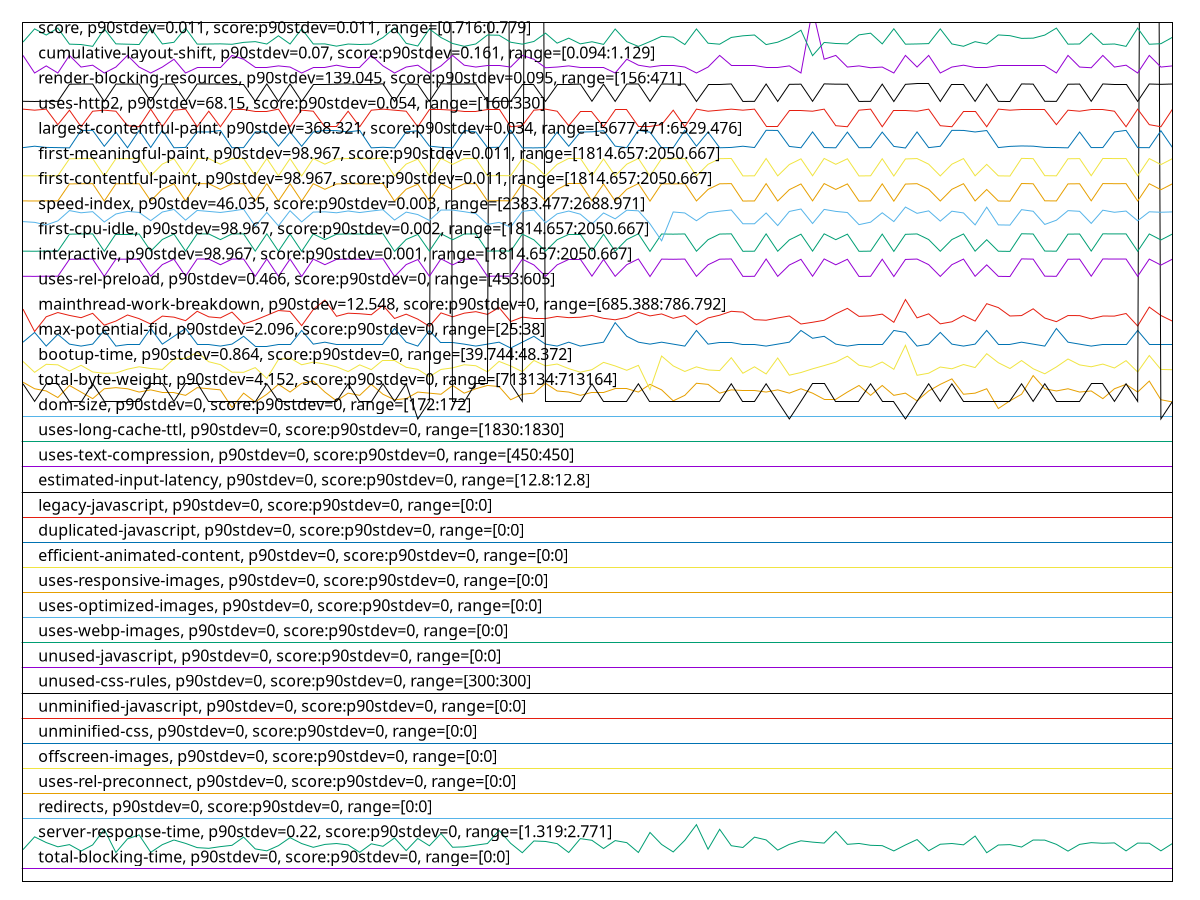 reset

$totalBlockingTimeP90Stdev0ScoreP90Stdev0Range00 <<EOF
0 0.5
1 0.5
2 0.5
3 0.5
4 0.5
5 0.5
6 0.5
7 0.5
8 0.5
9 0.5
10 0.5
11 0.5
12 0.5
13 0.5
14 0.5
15 0.5
16 0.5
17 0.5
18 0.5
19 0.5
20 0.5
21 0.5
22 0.5
23 0.5
24 0.5
25 0.5
26 0.5
27 0.5
28 0.5
29 0.5
30 0.5
31 0.5
32 0.5
33 0.5
34 0.5
35 0.5
36 0.5
37 0.5
38 0.5
39 0.5
40 0.5
41 0.5
42 0.5
43 0.5
44 0.5
45 0.5
46 0.5
47 0.5
48 0.5
49 0.5
50 0.5
51 0.5
52 0.5
53 0.5
54 0.5
55 0.5
56 0.5
57 0.5
58 0.5
59 0.5
60 0.5
61 0.5
62 0.5
63 0.5
64 0.5
65 0.5
66 0.5
67 0.5
68 0.5
69 0.5
70 0.5
71 0.5
72 0.5
73 0.5
74 0.5
75 0.5
76 0.5
77 0.5
78 0.5
79 0.5
80 0.5
81 0.5
82 0.5
83 0.5
84 0.5
85 0.5
86 0.5
87 0.5
88 0.5
89 0.5
90 0.5
91 0.5
92 0.5
93 0.5
94 0.5
95 0.5
96 0.5
97 0.5
98 0.5
99 0.5
EOF

$serverResponseTimeP90Stdev022ScoreP90Stdev0Range13192771 <<EOF
0 1.2686692307692309
1 1.7779000000000003
2 1.5502076923076926
3 1.3809769230769233
4 1.468669230769231
5 1.212515384615385
6 1.456361538461539
7 2.072515384615385
8 1.155592307692308
9 1.6971307692307696
10 1.8540538461538463
11 1.161746153846154
12 1.4671307692307693
13 1.6525153846153848
14 1.5171307692307694
15 1.348669230769231
16 1.3202076923076924
17 1.3879000000000004
18 1.4402076923076927
19 1.7679
20 1.2971307692307696
21 1.2209769230769234
22 1.4271307692307693
23 1.7448230769230775
24 1.5102076923076926
25 1.3609769230769235
26 1.476361538461539
27 1.511746153846154
28 1.456361538461539
29 1.1609769230769234
30 1.5002076923076926
31 1.4009769230769233
32 1.7332846153846158
33 1.2294384615384617
34 1.7140538461538464
35 1.4225153846153848
36 1.909438461538462
37 1.362515384615385
38 1.3794384615384618
39 1.4463615384615387
40 1.5109769230769232
41 2.034053846153846
42 1.518669230769231
43 1.145592307692308
44 1.6132846153846157
45 1.5940538461538465
46 1.5071307692307694
47 1.1540538461538463
48 1.706361538461539
49 1.6394384615384618
50 1.3140538461538462
51 1.6279000000000003
52 1.5463615384615388
53 1.1548230769230772
54 1.9525153846153853
55 1.4748230769230772
56 1.1763615384615387
57 1.6394384615384618
58 2.2625153846153854
59 1.2863615384615388
60 2.0779000000000005
61 1.4248230769230774
62 1.3540538461538465
63 1.7655923076923081
64 1.6555923076923078
65 1.2486692307692309
66 1.478669230769231
67 1.6202076923076927
68 1.5671307692307697
69 1.5294384615384617
70 1.9932846153846155
71 1.4794384615384617
72 1.5140538461538464
73 1.4409769230769234
74 1.4271307692307693
75 1.2171307692307696
76 1.4548230769230772
77 1.670207692307693
78 1.2232846153846157
79 1.4832846153846158
80 1.5125153846153847
81 1.459438461538462
82 1.8094384615384618
83 1.145592307692308
84 1.4525153846153849
85 1.4679000000000002
86 1.3717461538461542
87 1.6517461538461544
88 1.6471307692307695
89 1.478669230769231
90 1.209438461538462
91 1.4779000000000004
92 1.5463615384615388
93 1.5217461538461543
94 1.5363615384615388
95 1.218669230769231
96 1.5294384615384617
97 1.521746153846154
98 1.2202076923076925
99 1.5140538461538464
EOF

$redirectsP90Stdev0ScoreP90Stdev0Range00 <<EOF
0 2.5
1 2.5
2 2.5
3 2.5
4 2.5
5 2.5
6 2.5
7 2.5
8 2.5
9 2.5
10 2.5
11 2.5
12 2.5
13 2.5
14 2.5
15 2.5
16 2.5
17 2.5
18 2.5
19 2.5
20 2.5
21 2.5
22 2.5
23 2.5
24 2.5
25 2.5
26 2.5
27 2.5
28 2.5
29 2.5
30 2.5
31 2.5
32 2.5
33 2.5
34 2.5
35 2.5
36 2.5
37 2.5
38 2.5
39 2.5
40 2.5
41 2.5
42 2.5
43 2.5
44 2.5
45 2.5
46 2.5
47 2.5
48 2.5
49 2.5
50 2.5
51 2.5
52 2.5
53 2.5
54 2.5
55 2.5
56 2.5
57 2.5
58 2.5
59 2.5
60 2.5
61 2.5
62 2.5
63 2.5
64 2.5
65 2.5
66 2.5
67 2.5
68 2.5
69 2.5
70 2.5
71 2.5
72 2.5
73 2.5
74 2.5
75 2.5
76 2.5
77 2.5
78 2.5
79 2.5
80 2.5
81 2.5
82 2.5
83 2.5
84 2.5
85 2.5
86 2.5
87 2.5
88 2.5
89 2.5
90 2.5
91 2.5
92 2.5
93 2.5
94 2.5
95 2.5
96 2.5
97 2.5
98 2.5
99 2.5
EOF

$usesRelPreconnectP90Stdev0ScoreP90Stdev0Range00 <<EOF
0 3.5
1 3.5
2 3.5
3 3.5
4 3.5
5 3.5
6 3.5
7 3.5
8 3.5
9 3.5
10 3.5
11 3.5
12 3.5
13 3.5
14 3.5
15 3.5
16 3.5
17 3.5
18 3.5
19 3.5
20 3.5
21 3.5
22 3.5
23 3.5
24 3.5
25 3.5
26 3.5
27 3.5
28 3.5
29 3.5
30 3.5
31 3.5
32 3.5
33 3.5
34 3.5
35 3.5
36 3.5
37 3.5
38 3.5
39 3.5
40 3.5
41 3.5
42 3.5
43 3.5
44 3.5
45 3.5
46 3.5
47 3.5
48 3.5
49 3.5
50 3.5
51 3.5
52 3.5
53 3.5
54 3.5
55 3.5
56 3.5
57 3.5
58 3.5
59 3.5
60 3.5
61 3.5
62 3.5
63 3.5
64 3.5
65 3.5
66 3.5
67 3.5
68 3.5
69 3.5
70 3.5
71 3.5
72 3.5
73 3.5
74 3.5
75 3.5
76 3.5
77 3.5
78 3.5
79 3.5
80 3.5
81 3.5
82 3.5
83 3.5
84 3.5
85 3.5
86 3.5
87 3.5
88 3.5
89 3.5
90 3.5
91 3.5
92 3.5
93 3.5
94 3.5
95 3.5
96 3.5
97 3.5
98 3.5
99 3.5
EOF

$offscreenImagesP90Stdev0ScoreP90Stdev0Range00 <<EOF
0 4.5
1 4.5
2 4.5
3 4.5
4 4.5
5 4.5
6 4.5
7 4.5
8 4.5
9 4.5
10 4.5
11 4.5
12 4.5
13 4.5
14 4.5
15 4.5
16 4.5
17 4.5
18 4.5
19 4.5
20 4.5
21 4.5
22 4.5
23 4.5
24 4.5
25 4.5
26 4.5
27 4.5
28 4.5
29 4.5
30 4.5
31 4.5
32 4.5
33 4.5
34 4.5
35 4.5
36 4.5
37 4.5
38 4.5
39 4.5
40 4.5
41 4.5
42 4.5
43 4.5
44 4.5
45 4.5
46 4.5
47 4.5
48 4.5
49 4.5
50 4.5
51 4.5
52 4.5
53 4.5
54 4.5
55 4.5
56 4.5
57 4.5
58 4.5
59 4.5
60 4.5
61 4.5
62 4.5
63 4.5
64 4.5
65 4.5
66 4.5
67 4.5
68 4.5
69 4.5
70 4.5
71 4.5
72 4.5
73 4.5
74 4.5
75 4.5
76 4.5
77 4.5
78 4.5
79 4.5
80 4.5
81 4.5
82 4.5
83 4.5
84 4.5
85 4.5
86 4.5
87 4.5
88 4.5
89 4.5
90 4.5
91 4.5
92 4.5
93 4.5
94 4.5
95 4.5
96 4.5
97 4.5
98 4.5
99 4.5
EOF

$unminifiedCssP90Stdev0ScoreP90Stdev0Range00 <<EOF
0 5.5
1 5.5
2 5.5
3 5.5
4 5.5
5 5.5
6 5.5
7 5.5
8 5.5
9 5.5
10 5.5
11 5.5
12 5.5
13 5.5
14 5.5
15 5.5
16 5.5
17 5.5
18 5.5
19 5.5
20 5.5
21 5.5
22 5.5
23 5.5
24 5.5
25 5.5
26 5.5
27 5.5
28 5.5
29 5.5
30 5.5
31 5.5
32 5.5
33 5.5
34 5.5
35 5.5
36 5.5
37 5.5
38 5.5
39 5.5
40 5.5
41 5.5
42 5.5
43 5.5
44 5.5
45 5.5
46 5.5
47 5.5
48 5.5
49 5.5
50 5.5
51 5.5
52 5.5
53 5.5
54 5.5
55 5.5
56 5.5
57 5.5
58 5.5
59 5.5
60 5.5
61 5.5
62 5.5
63 5.5
64 5.5
65 5.5
66 5.5
67 5.5
68 5.5
69 5.5
70 5.5
71 5.5
72 5.5
73 5.5
74 5.5
75 5.5
76 5.5
77 5.5
78 5.5
79 5.5
80 5.5
81 5.5
82 5.5
83 5.5
84 5.5
85 5.5
86 5.5
87 5.5
88 5.5
89 5.5
90 5.5
91 5.5
92 5.5
93 5.5
94 5.5
95 5.5
96 5.5
97 5.5
98 5.5
99 5.5
EOF

$unminifiedJavascriptP90Stdev0ScoreP90Stdev0Range00 <<EOF
0 6.5
1 6.5
2 6.5
3 6.5
4 6.5
5 6.5
6 6.5
7 6.5
8 6.5
9 6.5
10 6.5
11 6.5
12 6.5
13 6.5
14 6.5
15 6.5
16 6.5
17 6.5
18 6.5
19 6.5
20 6.5
21 6.5
22 6.5
23 6.5
24 6.5
25 6.5
26 6.5
27 6.5
28 6.5
29 6.5
30 6.5
31 6.5
32 6.5
33 6.5
34 6.5
35 6.5
36 6.5
37 6.5
38 6.5
39 6.5
40 6.5
41 6.5
42 6.5
43 6.5
44 6.5
45 6.5
46 6.5
47 6.5
48 6.5
49 6.5
50 6.5
51 6.5
52 6.5
53 6.5
54 6.5
55 6.5
56 6.5
57 6.5
58 6.5
59 6.5
60 6.5
61 6.5
62 6.5
63 6.5
64 6.5
65 6.5
66 6.5
67 6.5
68 6.5
69 6.5
70 6.5
71 6.5
72 6.5
73 6.5
74 6.5
75 6.5
76 6.5
77 6.5
78 6.5
79 6.5
80 6.5
81 6.5
82 6.5
83 6.5
84 6.5
85 6.5
86 6.5
87 6.5
88 6.5
89 6.5
90 6.5
91 6.5
92 6.5
93 6.5
94 6.5
95 6.5
96 6.5
97 6.5
98 6.5
99 6.5
EOF

$unusedCssRulesP90Stdev0ScoreP90Stdev0Range300300 <<EOF
0 7.5
1 7.5
2 7.5
3 7.5
4 7.5
5 7.5
6 7.5
7 7.5
8 7.5
9 7.5
10 7.5
11 7.5
12 7.5
13 7.5
14 7.5
15 7.5
16 7.5
17 7.5
18 7.5
19 7.5
20 7.5
21 7.5
22 7.5
23 7.5
24 7.5
25 7.5
26 7.5
27 7.5
28 7.5
29 7.5
30 7.5
31 7.5
32 7.5
33 7.5
34 7.5
35 7.5
36 7.5
37 7.5
38 7.5
39 7.5
40 7.5
41 7.5
42 7.5
43 7.5
44 7.5
45 7.5
46 7.5
47 7.5
48 7.5
49 7.5
50 7.5
51 7.5
52 7.5
53 7.5
54 7.5
55 7.5
56 7.5
57 7.5
58 7.5
59 7.5
60 7.5
61 7.5
62 7.5
63 7.5
64 7.5
65 7.5
66 7.5
67 7.5
68 7.5
69 7.5
70 7.5
71 7.5
72 7.5
73 7.5
74 7.5
75 7.5
76 7.5
77 7.5
78 7.5
79 7.5
80 7.5
81 7.5
82 7.5
83 7.5
84 7.5
85 7.5
86 7.5
87 7.5
88 7.5
89 7.5
90 7.5
91 7.5
92 7.5
93 7.5
94 7.5
95 7.5
96 7.5
97 7.5
98 7.5
99 7.5
EOF

$unusedJavascriptP90Stdev0ScoreP90Stdev0Range00 <<EOF
0 8.5
1 8.5
2 8.5
3 8.5
4 8.5
5 8.5
6 8.5
7 8.5
8 8.5
9 8.5
10 8.5
11 8.5
12 8.5
13 8.5
14 8.5
15 8.5
16 8.5
17 8.5
18 8.5
19 8.5
20 8.5
21 8.5
22 8.5
23 8.5
24 8.5
25 8.5
26 8.5
27 8.5
28 8.5
29 8.5
30 8.5
31 8.5
32 8.5
33 8.5
34 8.5
35 8.5
36 8.5
37 8.5
38 8.5
39 8.5
40 8.5
41 8.5
42 8.5
43 8.5
44 8.5
45 8.5
46 8.5
47 8.5
48 8.5
49 8.5
50 8.5
51 8.5
52 8.5
53 8.5
54 8.5
55 8.5
56 8.5
57 8.5
58 8.5
59 8.5
60 8.5
61 8.5
62 8.5
63 8.5
64 8.5
65 8.5
66 8.5
67 8.5
68 8.5
69 8.5
70 8.5
71 8.5
72 8.5
73 8.5
74 8.5
75 8.5
76 8.5
77 8.5
78 8.5
79 8.5
80 8.5
81 8.5
82 8.5
83 8.5
84 8.5
85 8.5
86 8.5
87 8.5
88 8.5
89 8.5
90 8.5
91 8.5
92 8.5
93 8.5
94 8.5
95 8.5
96 8.5
97 8.5
98 8.5
99 8.5
EOF

$usesWebpImagesP90Stdev0ScoreP90Stdev0Range00 <<EOF
0 9.5
1 9.5
2 9.5
3 9.5
4 9.5
5 9.5
6 9.5
7 9.5
8 9.5
9 9.5
10 9.5
11 9.5
12 9.5
13 9.5
14 9.5
15 9.5
16 9.5
17 9.5
18 9.5
19 9.5
20 9.5
21 9.5
22 9.5
23 9.5
24 9.5
25 9.5
26 9.5
27 9.5
28 9.5
29 9.5
30 9.5
31 9.5
32 9.5
33 9.5
34 9.5
35 9.5
36 9.5
37 9.5
38 9.5
39 9.5
40 9.5
41 9.5
42 9.5
43 9.5
44 9.5
45 9.5
46 9.5
47 9.5
48 9.5
49 9.5
50 9.5
51 9.5
52 9.5
53 9.5
54 9.5
55 9.5
56 9.5
57 9.5
58 9.5
59 9.5
60 9.5
61 9.5
62 9.5
63 9.5
64 9.5
65 9.5
66 9.5
67 9.5
68 9.5
69 9.5
70 9.5
71 9.5
72 9.5
73 9.5
74 9.5
75 9.5
76 9.5
77 9.5
78 9.5
79 9.5
80 9.5
81 9.5
82 9.5
83 9.5
84 9.5
85 9.5
86 9.5
87 9.5
88 9.5
89 9.5
90 9.5
91 9.5
92 9.5
93 9.5
94 9.5
95 9.5
96 9.5
97 9.5
98 9.5
99 9.5
EOF

$usesOptimizedImagesP90Stdev0ScoreP90Stdev0Range00 <<EOF
0 10.5
1 10.5
2 10.5
3 10.5
4 10.5
5 10.5
6 10.5
7 10.5
8 10.5
9 10.5
10 10.5
11 10.5
12 10.5
13 10.5
14 10.5
15 10.5
16 10.5
17 10.5
18 10.5
19 10.5
20 10.5
21 10.5
22 10.5
23 10.5
24 10.5
25 10.5
26 10.5
27 10.5
28 10.5
29 10.5
30 10.5
31 10.5
32 10.5
33 10.5
34 10.5
35 10.5
36 10.5
37 10.5
38 10.5
39 10.5
40 10.5
41 10.5
42 10.5
43 10.5
44 10.5
45 10.5
46 10.5
47 10.5
48 10.5
49 10.5
50 10.5
51 10.5
52 10.5
53 10.5
54 10.5
55 10.5
56 10.5
57 10.5
58 10.5
59 10.5
60 10.5
61 10.5
62 10.5
63 10.5
64 10.5
65 10.5
66 10.5
67 10.5
68 10.5
69 10.5
70 10.5
71 10.5
72 10.5
73 10.5
74 10.5
75 10.5
76 10.5
77 10.5
78 10.5
79 10.5
80 10.5
81 10.5
82 10.5
83 10.5
84 10.5
85 10.5
86 10.5
87 10.5
88 10.5
89 10.5
90 10.5
91 10.5
92 10.5
93 10.5
94 10.5
95 10.5
96 10.5
97 10.5
98 10.5
99 10.5
EOF

$usesResponsiveImagesP90Stdev0ScoreP90Stdev0Range00 <<EOF
0 11.5
1 11.5
2 11.5
3 11.5
4 11.5
5 11.5
6 11.5
7 11.5
8 11.5
9 11.5
10 11.5
11 11.5
12 11.5
13 11.5
14 11.5
15 11.5
16 11.5
17 11.5
18 11.5
19 11.5
20 11.5
21 11.5
22 11.5
23 11.5
24 11.5
25 11.5
26 11.5
27 11.5
28 11.5
29 11.5
30 11.5
31 11.5
32 11.5
33 11.5
34 11.5
35 11.5
36 11.5
37 11.5
38 11.5
39 11.5
40 11.5
41 11.5
42 11.5
43 11.5
44 11.5
45 11.5
46 11.5
47 11.5
48 11.5
49 11.5
50 11.5
51 11.5
52 11.5
53 11.5
54 11.5
55 11.5
56 11.5
57 11.5
58 11.5
59 11.5
60 11.5
61 11.5
62 11.5
63 11.5
64 11.5
65 11.5
66 11.5
67 11.5
68 11.5
69 11.5
70 11.5
71 11.5
72 11.5
73 11.5
74 11.5
75 11.5
76 11.5
77 11.5
78 11.5
79 11.5
80 11.5
81 11.5
82 11.5
83 11.5
84 11.5
85 11.5
86 11.5
87 11.5
88 11.5
89 11.5
90 11.5
91 11.5
92 11.5
93 11.5
94 11.5
95 11.5
96 11.5
97 11.5
98 11.5
99 11.5
EOF

$efficientAnimatedContentP90Stdev0ScoreP90Stdev0Range00 <<EOF
0 12.5
1 12.5
2 12.5
3 12.5
4 12.5
5 12.5
6 12.5
7 12.5
8 12.5
9 12.5
10 12.5
11 12.5
12 12.5
13 12.5
14 12.5
15 12.5
16 12.5
17 12.5
18 12.5
19 12.5
20 12.5
21 12.5
22 12.5
23 12.5
24 12.5
25 12.5
26 12.5
27 12.5
28 12.5
29 12.5
30 12.5
31 12.5
32 12.5
33 12.5
34 12.5
35 12.5
36 12.5
37 12.5
38 12.5
39 12.5
40 12.5
41 12.5
42 12.5
43 12.5
44 12.5
45 12.5
46 12.5
47 12.5
48 12.5
49 12.5
50 12.5
51 12.5
52 12.5
53 12.5
54 12.5
55 12.5
56 12.5
57 12.5
58 12.5
59 12.5
60 12.5
61 12.5
62 12.5
63 12.5
64 12.5
65 12.5
66 12.5
67 12.5
68 12.5
69 12.5
70 12.5
71 12.5
72 12.5
73 12.5
74 12.5
75 12.5
76 12.5
77 12.5
78 12.5
79 12.5
80 12.5
81 12.5
82 12.5
83 12.5
84 12.5
85 12.5
86 12.5
87 12.5
88 12.5
89 12.5
90 12.5
91 12.5
92 12.5
93 12.5
94 12.5
95 12.5
96 12.5
97 12.5
98 12.5
99 12.5
EOF

$duplicatedJavascriptP90Stdev0ScoreP90Stdev0Range00 <<EOF
0 13.5
1 13.5
2 13.5
3 13.5
4 13.5
5 13.5
6 13.5
7 13.5
8 13.5
9 13.5
10 13.5
11 13.5
12 13.5
13 13.5
14 13.5
15 13.5
16 13.5
17 13.5
18 13.5
19 13.5
20 13.5
21 13.5
22 13.5
23 13.5
24 13.5
25 13.5
26 13.5
27 13.5
28 13.5
29 13.5
30 13.5
31 13.5
32 13.5
33 13.5
34 13.5
35 13.5
36 13.5
37 13.5
38 13.5
39 13.5
40 13.5
41 13.5
42 13.5
43 13.5
44 13.5
45 13.5
46 13.5
47 13.5
48 13.5
49 13.5
50 13.5
51 13.5
52 13.5
53 13.5
54 13.5
55 13.5
56 13.5
57 13.5
58 13.5
59 13.5
60 13.5
61 13.5
62 13.5
63 13.5
64 13.5
65 13.5
66 13.5
67 13.5
68 13.5
69 13.5
70 13.5
71 13.5
72 13.5
73 13.5
74 13.5
75 13.5
76 13.5
77 13.5
78 13.5
79 13.5
80 13.5
81 13.5
82 13.5
83 13.5
84 13.5
85 13.5
86 13.5
87 13.5
88 13.5
89 13.5
90 13.5
91 13.5
92 13.5
93 13.5
94 13.5
95 13.5
96 13.5
97 13.5
98 13.5
99 13.5
EOF

$legacyJavascriptP90Stdev0ScoreP90Stdev0Range00 <<EOF
0 14.5
1 14.5
2 14.5
3 14.5
4 14.5
5 14.5
6 14.5
7 14.5
8 14.5
9 14.5
10 14.5
11 14.5
12 14.5
13 14.5
14 14.5
15 14.5
16 14.5
17 14.5
18 14.5
19 14.5
20 14.5
21 14.5
22 14.5
23 14.5
24 14.5
25 14.5
26 14.5
27 14.5
28 14.5
29 14.5
30 14.5
31 14.5
32 14.5
33 14.5
34 14.5
35 14.5
36 14.5
37 14.5
38 14.5
39 14.5
40 14.5
41 14.5
42 14.5
43 14.5
44 14.5
45 14.5
46 14.5
47 14.5
48 14.5
49 14.5
50 14.5
51 14.5
52 14.5
53 14.5
54 14.5
55 14.5
56 14.5
57 14.5
58 14.5
59 14.5
60 14.5
61 14.5
62 14.5
63 14.5
64 14.5
65 14.5
66 14.5
67 14.5
68 14.5
69 14.5
70 14.5
71 14.5
72 14.5
73 14.5
74 14.5
75 14.5
76 14.5
77 14.5
78 14.5
79 14.5
80 14.5
81 14.5
82 14.5
83 14.5
84 14.5
85 14.5
86 14.5
87 14.5
88 14.5
89 14.5
90 14.5
91 14.5
92 14.5
93 14.5
94 14.5
95 14.5
96 14.5
97 14.5
98 14.5
99 14.5
EOF

$estimatedInputLatencyP90Stdev0ScoreP90Stdev0Range128128 <<EOF
0 15.500000000000185
1 15.500000000000185
2 15.500000000000185
3 15.500000000000185
4 15.500000000000185
5 15.500000000000185
6 15.500000000000185
7 15.500000000000185
8 15.500000000000185
9 15.500000000000185
10 15.500000000000185
11 15.500000000000185
12 15.500000000000185
13 15.500000000000185
14 15.500000000000185
15 15.500000000000185
16 15.500000000000185
17 15.500000000000185
18 15.500000000000185
19 15.500000000000185
20 15.500000000000185
21 15.500000000000185
22 15.500000000000185
23 15.500000000000185
24 15.500000000000185
25 15.500000000000185
26 15.500000000000185
27 15.500000000000185
28 15.500000000000185
29 15.500000000000185
30 15.500000000000185
31 15.500000000000185
32 15.500000000000185
33 15.500000000000185
34 15.500000000000185
35 15.500000000000185
36 15.500000000000185
37 15.500000000000185
38 15.500000000000185
39 15.500000000000185
40 15.500000000000185
41 15.500000000000185
42 15.500000000000185
43 15.500000000000185
44 15.500000000000185
45 15.500000000000185
46 15.500000000000185
47 15.500000000000185
48 15.500000000000185
49 15.500000000000185
50 15.500000000000185
51 15.500000000000185
52 15.500000000000185
53 15.500000000000185
54 15.500000000000185
55 15.500000000000185
56 15.500000000000185
57 15.500000000000185
58 15.500000000000185
59 15.500000000000185
60 15.500000000000185
61 15.500000000000185
62 15.500000000000185
63 15.500000000000185
64 15.500000000000185
65 15.500000000000185
66 15.500000000000185
67 15.500000000000185
68 15.500000000000185
69 15.500000000000185
70 15.500000000000185
71 15.500000000000185
72 15.500000000000185
73 15.500000000000185
74 15.500000000000185
75 15.500000000000185
76 15.500000000000185
77 15.500000000000185
78 15.500000000000185
79 15.500000000000185
80 15.500000000000185
81 15.500000000000185
82 15.500000000000185
83 15.500000000000185
84 15.500000000000185
85 15.500000000000185
86 15.500000000000185
87 15.500000000000185
88 15.500000000000185
89 15.500000000000185
90 15.500000000000185
91 15.500000000000185
92 15.500000000000185
93 15.500000000000185
94 15.500000000000185
95 15.500000000000185
96 15.500000000000185
97 15.500000000000185
98 15.500000000000185
99 15.500000000000185
EOF

$usesTextCompressionP90Stdev0ScoreP90Stdev0Range450450 <<EOF
0 16.5
1 16.5
2 16.5
3 16.5
4 16.5
5 16.5
6 16.5
7 16.5
8 16.5
9 16.5
10 16.5
11 16.5
12 16.5
13 16.5
14 16.5
15 16.5
16 16.5
17 16.5
18 16.5
19 16.5
20 16.5
21 16.5
22 16.5
23 16.5
24 16.5
25 16.5
26 16.5
27 16.5
28 16.5
29 16.5
30 16.5
31 16.5
32 16.5
33 16.5
34 16.5
35 16.5
36 16.5
37 16.5
38 16.5
39 16.5
40 16.5
41 16.5
42 16.5
43 16.5
44 16.5
45 16.5
46 16.5
47 16.5
48 16.5
49 16.5
50 16.5
51 16.5
52 16.5
53 16.5
54 16.5
55 16.5
56 16.5
57 16.5
58 16.5
59 16.5
60 16.5
61 16.5
62 16.5
63 16.5
64 16.5
65 16.5
66 16.5
67 16.5
68 16.5
69 16.5
70 16.5
71 16.5
72 16.5
73 16.5
74 16.5
75 16.5
76 16.5
77 16.5
78 16.5
79 16.5
80 16.5
81 16.5
82 16.5
83 16.5
84 16.5
85 16.5
86 16.5
87 16.5
88 16.5
89 16.5
90 16.5
91 16.5
92 16.5
93 16.5
94 16.5
95 16.5
96 16.5
97 16.5
98 16.5
99 16.5
EOF

$usesLongCacheTtlP90Stdev0ScoreP90Stdev0Range18301830 <<EOF
0 17.5
1 17.5
2 17.5
3 17.5
4 17.5
5 17.5
6 17.5
7 17.5
8 17.5
9 17.5
10 17.5
11 17.5
12 17.5
13 17.5
14 17.5
15 17.5
16 17.5
17 17.5
18 17.5
19 17.5
20 17.5
21 17.5
22 17.5
23 17.5
24 17.5
25 17.5
26 17.5
27 17.5
28 17.5
29 17.5
30 17.5
31 17.5
32 17.5
33 17.5
34 17.5
35 17.5
36 17.5
37 17.5
38 17.5
39 17.5
40 17.5
41 17.5
42 17.5
43 17.5
44 17.5
45 17.5
46 17.5
47 17.5
48 17.5
49 17.5
50 17.5
51 17.5
52 17.5
53 17.5
54 17.5
55 17.5
56 17.5
57 17.5
58 17.5
59 17.5
60 17.5
61 17.5
62 17.5
63 17.5
64 17.5
65 17.5
66 17.5
67 17.5
68 17.5
69 17.5
70 17.5
71 17.5
72 17.5
73 17.5
74 17.5
75 17.5
76 17.5
77 17.5
78 17.5
79 17.5
80 17.5
81 17.5
82 17.5
83 17.5
84 17.5
85 17.5
86 17.5
87 17.5
88 17.5
89 17.5
90 17.5
91 17.5
92 17.5
93 17.5
94 17.5
95 17.5
96 17.5
97 17.5
98 17.5
99 17.5
EOF

$domSizeP90Stdev0ScoreP90Stdev0Range172172 <<EOF
0 18.5
1 18.5
2 18.5
3 18.5
4 18.5
5 18.5
6 18.5
7 18.5
8 18.5
9 18.5
10 18.5
11 18.5
12 18.5
13 18.5
14 18.5
15 18.5
16 18.5
17 18.5
18 18.5
19 18.5
20 18.5
21 18.5
22 18.5
23 18.5
24 18.5
25 18.5
26 18.5
27 18.5
28 18.5
29 18.5
30 18.5
31 18.5
32 18.5
33 18.5
34 18.5
35 18.5
36 18.5
37 18.5
38 18.5
39 18.5
40 18.5
41 18.5
42 18.5
43 18.5
44 18.5
45 18.5
46 18.5
47 18.5
48 18.5
49 18.5
50 18.5
51 18.5
52 18.5
53 18.5
54 18.5
55 18.5
56 18.5
57 18.5
58 18.5
59 18.5
60 18.5
61 18.5
62 18.5
63 18.5
64 18.5
65 18.5
66 18.5
67 18.5
68 18.5
69 18.5
70 18.5
71 18.5
72 18.5
73 18.5
74 18.5
75 18.5
76 18.5
77 18.5
78 18.5
79 18.5
80 18.5
81 18.5
82 18.5
83 18.5
84 18.5
85 18.5
86 18.5
87 18.5
88 18.5
89 18.5
90 18.5
91 18.5
92 18.5
93 18.5
94 18.5
95 18.5
96 18.5
97 18.5
98 18.5
99 18.5
EOF

$totalByteWeightP90Stdev4152ScoreP90Stdev0Range713134713164 <<EOF
0 19.875812499998574
1 19.613312499997846
2 19.52581249999639
3 19.2633124999993
4 19.74456249999639
5 19.4820624999993
6 19.219562499998574
7 19.613312499997846
8 19.657062499998574
9 19.613312499997846
10 19.4820624999993
11 19.56956249999712
12 19.4820624999993
13 19.4820624999993
14 19.35081249999712
15 19.657062499998574
16 19.613312499997846
17 19.56956249999712
18 18.86956249999639
19 19.438312499998574
20 19.08831249999639
21 19.394562499997846
22 19.78831249999712
23 19.4820624999993
24 19.832062499997846
25 19.9195624999993
26 19.4820624999993
27 19.13206249999712
28 19.438312499998574
29 19.35081249999712
30 19.78831249999712
31 19.394562499997846
32 19.175812499997846
33 19.219562499998574
34 19.4820624999993
35 19.438312499998574
36 19.394562499997846
37 19.74456249999639
38 19.438312499998574
39 19.613312499997846
40 19.74456249999639
41 19.7008124999993
42 19.175812499997846
43 19.394562499997846
44 19.438312499998574
45 19.832062499997846
46 19.52581249999639
47 19.4820624999993
48 19.35081249999712
49 19.4820624999993
50 19.4820624999993
51 19.613312499997846
52 19.613312499997846
53 19.4820624999993
54 19.78831249999712
55 19.56956249999712
56 19.13206249999712
57 19.35081249999712
58 19.832062499997846
59 19.78831249999712
60 19.438312499998574
61 19.56956249999712
62 19.52581249999639
63 19.52581249999639
64 19.4820624999993
65 19.56956249999712
66 19.438312499998574
67 19.613312499997846
68 19.438312499998574
69 19.175812499997846
70 19.175812499997846
71 19.4820624999993
72 19.74456249999639
73 19.35081249999712
74 19.74456249999639
75 19.35081249999712
76 19.438312499998574
77 19.13206249999712
78 19.52581249999639
79 19.78831249999712
80 20.00706249999712
81 19.394562499997846
82 19.438312499998574
83 19.613312499997846
84 18.8258124999993
85 19.13206249999712
86 19.394562499997846
87 20.1383124999993
88 19.613312499997846
89 19.52581249999639
90 19.613312499997846
91 19.4820624999993
92 19.52581249999639
93 19.219562499998574
94 19.613312499997846
95 19.78831249999712
96 19.4820624999993
97 19.9195624999993
98 19.175812499997846
99 19.08831249999639
EOF

$bootupTimeP90Stdev0864ScoreP90Stdev0Range3974448372 <<EOF
0 20.700770128354726
1 20.267047841306887
2 20.586417736289384
3 20.565997666277717
4 20.32014002333722
5 20.54721120186698
6 20.282567094515755
7 20.22784130688448
8 20.240093348891484
9 20.392835472578764
10 20.48840140023337
11 20.419789964994166
12 20.383033838973162
13 20.80532088681447
14 20.82329054842474
15 21.057712952158695
16 20.688518086347727
17 20.573348891481913
18 20.274399066511087
19 20.267047841306884
20 20.454912485414237
21 20.02200700116686
22 20.78
23 20.836359393232208
24 20.567631271878646
25 20.67381563593932
26 20.597036172695447
27 20.485950991831974
28 20.297269544924156
29 20.56436406067678
30 20.374049008168026
31 20.736709451575265
32 20.736709451575265
33 20.467981330221704
34 20.3846674445741
35 20.095519253208867
36 20.382217036172698
37 20.444294049008164
38 20.569264877479583
39 20.529241540256713
40 20.287467911318554
41 20.701586931155195
42 20.52025670945158
43 20.29563593932322
44 20.73915985997666
45 20.524340723453907
46 20.59785297549592
47 20.414889148191364
48 20.271948658109686
49 20.37323220536756
50 20.664014002333722
51 20.521073512252038
52 20.347911318553095
53 20.544760793465578
54 19.581750291715284
55 20.916406067677947
56 20.522707117852974
57 20.301353558926486
58 20.485134189031506
59 20.36098016336056
60 20.337292882147025
61 20.849428238039675
62 20.230291715285883
63 20.486767794632442
64 20.20252042007001
65 20.83880980163361
66 20.153512252042006
67 20.258879813302215
68 20.406721120186695
69 20.53577596266044
70 20.67381563593932
71 20.90905484247375
72 20.550478413068845
73 20.465530921820303
74 20.678716452742123
75 20.3871178529755
76 21.343593932322058
77 20.149428238039675
78 20.231925320886813
79 20.478599766627774
80 20.408354725787632
81 20.578249708284716
82 20.457362893815635
83 21.009521586931157
84 20.650128354725787
85 20.4189731621937
86 20.735892648774797
87 20.409171528588097
88 20.209054842473748
89 20.48186697782964
90 20.797969661610267
91 20.563547257876316
92 20.48840140023337
93 20.595402567094517
94 20.440210035005833
95 20.731808634772463
96 20.28093348891482
97 20.937642940490083
98 20.382217036172694
99 20.37078179696616
EOF

$maxPotentialFidP90Stdev2096ScoreP90Stdev0Range2538 <<EOF
0 21.467333333333332
1 21.85622222222222
2 21.311777777777777
3 21.778444444444442
4 21.389555555555553
5 21.311777777777777
6 21.389555555555553
7 21.933999999999997
8 21.311777777777777
9 21.389555555555553
10 21.389555555555553
11 22.011777777777777
12 21.389555555555553
13 21.700666666666667
14 22.011777777777777
15 21.389555555555553
16 21.389555555555553
17 21.311777777777777
18 21.389555555555553
19 21.700666666666667
20 21.311777777777777
21 21.311777777777777
22 21.389555555555553
23 21.389555555555553
24 21.933999999999997
25 21.389555555555553
26 21.467333333333332
27 21.389555555555553
28 21.389555555555553
29 21.389555555555553
30 21.389555555555553
31 21.389555555555553
32 22.011777777777777
33 21.467333333333332
34 21.311777777777777
35 21.933999999999997
36 21.467333333333332
37 21.467333333333332
38 21.389555555555553
39 21.311777777777777
40 21.389555555555553
41 21.467333333333332
42 21.233999999999998
43 21.467333333333332
44 21.700666666666667
45 21.389555555555553
46 21.311777777777777
47 21.467333333333332
48 21.311777777777777
49 21.389555555555553
50 21.467333333333332
51 22.24511111111111
52 21.700666666666667
53 21.467333333333332
54 21.389555555555553
55 21.467333333333332
56 21.389555555555553
57 21.311777777777777
58 21.933999999999997
59 21.389555555555553
60 21.467333333333332
61 21.467333333333332
62 21.389555555555553
63 21.389555555555553
64 21.311777777777777
65 21.389555555555553
66 21.467333333333332
67 21.933999999999997
68 21.622888888888887
69 21.700666666666667
70 21.389555555555553
71 21.311777777777777
72 21.389555555555553
73 21.389555555555553
74 21.389555555555553
75 21.933999999999997
76 21.85622222222222
77 21.311777777777777
78 21.389555555555553
79 21.85622222222222
80 21.389555555555553
81 21.311777777777777
82 21.389555555555553
83 21.933999999999997
84 21.389555555555553
85 21.389555555555553
86 21.467333333333332
87 21.389555555555553
88 21.311777777777777
89 22.011777777777777
90 21.467333333333332
91 21.389555555555553
92 21.311777777777777
93 21.389555555555553
94 21.389555555555553
95 21.389555555555553
96 21.933999999999997
97 21.389555555555553
98 21.389555555555553
99 21.389555555555553
EOF

$mainthreadWorkBreakdownP90Stdev12548ScoreP90Stdev0Range685388786792 <<EOF
0 22.785556949322626
1 21.892029603612656
2 22.479084295032607
3 22.64722277972904
4 22.53262167586552
5 22.442104867034622
6 22.61626442548921
7 22.14396136477672
8 22.30823632714501
9 22.549932262920223
10 22.40407175112895
11 22.189721525338683
12 22.50522579026592
13 22.463479678876062
14 22.32454340190668
15 22.697849974912184
16 22.475822880080283
17 22.43397641746111
18 22.66413196186653
19 22.188667837431012
20 22.34571751128951
21 22.53503010536879
22 22.72700200702458
23 22.691879076768686
24 22.126299548419468
25 22.766389864525838
26 23.141051179126947
27 22.49820120421476
28 22.62088058203712
29 22.600107877571496
30 22.560268439538376
31 22.9318188660311
32 22.410745107877574
33 22.582596588058202
34 22.38440291018565
35 22.09885348720522
36 22.633273958856
37 22.476324636226792
38 22.621482689412936
39 22.68219518314099
40 22.573464626191672
41 22.84366031108882
42 22.287814851981935
43 22.465286001003513
44 22.41119668840943
45 22.4078349222278
46 22.489922227797287
47 22.443208730556947
48 22.46011791269443
49 22.530965880582023
50 22.41646512794781
51 22.35826141495233
52 22.455250878073258
53 22.65615403913698
54 22.513755644756653
55 22.591578023080782
56 22.417318113396888
57 22.529310085298555
58 22.16433266432513
59 22.432420973406916
60 22.540900652282993
61 22.696244355243337
62 22.664433015554444
63 22.364081786251887
64 22.341001003512297
65 22.43056447566483
66 22.509892122428496
67 22.19057451078776
68 22.259616156547914
69 22.339295032614142
70 22.596445057701956
71 22.813504766683387
72 22.494638735574505
73 22.5144079277471
74 22.584001505268432
75 22.258662819869542
76 23.16403161063723
77 22.43508028098344
78 22.595842950326137
79 22.19694681384847
80 22.27873306573006
81 22.530213246362276
82 22.30723281485198
83 22.999856999498235
84 22.843961364776717
85 22.509540893125937
86 22.525948319116907
87 22.795893125940793
88 22.428005519317615
89 22.28395132965379
90 22.527854992473657
91 22.524192172604103
92 22.396093828399394
93 22.50748369292524
94 22.50577772202709
95 22.608537380832907
96 22.111999498243847
97 22.864232313095833
98 22.530112895132966
99 22.302867536377327
EOF

$usesRelPreloadP90Stdev0466ScoreP90Stdev0Range453605 <<EOF
0 19.811000000000035
1 19.11099999999999
2 19.811000000000035
3 19.811000000000035
4 19.11099999999999
5 19.11099999999999
6 19.811000000000035
7 19.11099999999999
8 19.11099999999999
9 19.11099999999999
10 19.11099999999999
11 19.811000000000035
12 19.811000000000035
13 19.11099999999999
14 19.811000000000035
15 19.811000000000035
16 19.11099999999999
17 19.11099999999999
18 19.11099999999999
19 19.11099999999999
20 19.11099999999999
21 19.811000000000035
22 19.11099999999999
23 19.11099999999999
24 19.11099999999999
25 19.11099999999999
26 19.11099999999999
27 19.11099999999999
28 19.811000000000035
29 19.11099999999999
30 19.11099999999999
31 19.811000000000035
32 19.11099999999999
33 19.811000000000035
34 18.411
35 19.11099999999999
36 124.81100000000004
37 19.11099999999999
38 19.11099999999999
39 19.811000000000035
40 19.811000000000035
41 124.81100000000004
42 19.811000000000035
43 19.11099999999999
44 124.11099999999999
45 19.11099999999999
46 19.11099999999999
47 19.11099999999999
48 19.11099999999999
49 19.811000000000035
50 19.11099999999999
51 19.11099999999999
52 19.11099999999999
53 19.811000000000035
54 19.11099999999999
55 19.11099999999999
56 19.11099999999999
57 19.11099999999999
58 19.11099999999999
59 19.11099999999999
60 19.11099999999999
61 19.811000000000035
62 19.11099999999999
63 19.11099999999999
64 19.811000000000035
65 19.11099999999999
66 18.411
67 19.11099999999999
68 19.811000000000035
69 19.811000000000035
70 19.11099999999999
71 19.11099999999999
72 19.11099999999999
73 19.811000000000035
74 19.11099999999999
75 19.11099999999999
76 18.411
77 19.11099999999999
78 19.811000000000035
79 19.11099999999999
80 19.811000000000035
81 19.11099999999999
82 19.11099999999999
83 19.11099999999999
84 19.11099999999999
85 19.11099999999999
86 19.811000000000035
87 19.11099999999999
88 19.811000000000035
89 19.11099999999999
90 19.11099999999999
91 19.11099999999999
92 19.811000000000035
93 19.811000000000035
94 19.11099999999999
95 19.811000000000035
96 19.11099999999999
97 124.11099999999999
98 18.411
99 19.11099999999999
EOF

$interactiveP90Stdev98967ScoreP90Stdev0001Range18146572050667 <<EOF
0 24.0908354650344
1 24.087206155549957
2 24.093139313594186
3 24.091676220158163
4 24.766381458977285
5 24.773692438140706
6 24.777141778156484
7 24.08382578139042
8 24.77173162365544
9 24.771574991873486
10 24.77256310354474
11 24.09174743002274
12 24.556073446392887
13 24.772060595277708
14 24.092624089279905
15 24.77963636742495
16 24.775105564991076
17 24.550049331210715
18 24.775734934529453
19 24.77666933960117
20 24.090319642317894
21 24.780390952628558
22 24.088766190146156
23 24.774449865754875
24 24.083140910045827
25 24.775113194619426
26 24.55209018199335
27 24.764982843380828
28 24.777112007645872
29 24.770360684161812
30 24.767489400693762
31 24.78650602494867
32 24.081810362702278
33 24.55613897143634
34 24.757011826565083
35 24.092458631065156
36 24.78490125978628
37 24.54438246215587
38 24.773751081558594
39 24.777568289341154
40 24.090676290042992
41 24.09813537375669
42 24.09262169567101
43 24.76875098218108
44 24.541767145238843
45 24.089517184936422
46 24.545336913702066
47 24.77176782698995
48 24.771774110213293
49 24.094849547148435
50 24.762109465505
51 24.087847642733358
52 24.552503079527444
53 24.780768694032027
54 24.08052439632436
55 24.773513515875933
56 24.767288487147283
57 24.775645323796514
58 24.087821612236645
59 24.547226069521088
60 24.771483735534428
61 24.779649233072753
62 24.085468395493436
63 24.089075564095612
64 24.778472774301704
65 24.086506024948672
66 24.53823088730013
67 24.76599339513546
68 24.091442244888846
69 24.7806512575957
70 24.54752347542608
71 24.76747937745652
72 24.083641473505637
73 24.09054523995609
74 24.76989063921539
75 24.080361930120727
76 24.760354501384555
77 24.776278433348786
78 24.552824421521365
79 24.084963344016952
80 24.552628145592116
81 24.775240504692434
82 24.089243116718144
83 24.544948550659132
84 24.087832084275554
85 24.080970804382957
86 24.782839315325273
87 24.772950269783234
88 24.094316370767455
89 24.089110271424566
90 24.76784470201386
91 24.773338632826167
92 24.09296757215609
93 24.779771456726863
94 24.77619974345642
95 24.7772589153917
96 24.08758314895065
97 24.775448000663374
98 24.53621008299198
99 24.77380239454924
EOF

$firstCpuIdleP90Stdev98967ScoreP90Stdev0002Range18146572050667 <<EOF
0 25.0908354650344
1 25.087206155549957
2 25.093139313594186
3 25.091676220158163
4 25.766381458977285
5 25.773692438140706
6 25.777141778156484
7 25.08382578139042
8 25.77173162365544
9 25.771574991873486
10 25.77256310354474
11 25.09174743002274
12 25.556073446392887
13 25.772060595277708
14 25.092624089279905
15 25.77963636742495
16 25.775105564991076
17 25.550049331210715
18 25.775734934529453
19 25.77666933960117
20 25.090319642317894
21 25.780390952628558
22 25.088766190146156
23 25.774449865754875
24 25.083140910045827
25 25.775113194619426
26 25.55209018199335
27 25.764982843380828
28 25.777112007645872
29 25.770360684161812
30 25.767489400693762
31 25.78650602494867
32 25.081810362702278
33 25.55613897143634
34 25.757011826565083
35 25.092458631065156
36 25.78490125978628
37 25.54438246215587
38 25.773751081558594
39 25.777568289341154
40 25.090676290042992
41 25.09813537375669
42 25.09262169567101
43 25.76875098218108
44 25.541767145238843
45 25.089517184936422
46 25.545336913702066
47 25.77176782698995
48 25.771774110213293
49 25.094849547148435
50 25.762109465505
51 25.087847642733358
52 25.552503079527444
53 25.780768694032027
54 25.08052439632436
55 25.773513515875933
56 25.767288487147283
57 25.775645323796514
58 25.087821612236645
59 25.547226069521088
60 25.771483735534428
61 25.779649233072753
62 25.085468395493436
63 25.089075564095612
64 25.778472774301704
65 25.086506024948672
66 25.53823088730013
67 25.76599339513546
68 25.091442244888846
69 25.7806512575957
70 25.54752347542608
71 25.76747937745652
72 25.083641473505637
73 25.09054523995609
74 25.76989063921539
75 25.080361930120727
76 25.760354501384555
77 25.776278433348786
78 25.552824421521365
79 25.084963344016952
80 25.552628145592116
81 25.775240504692434
82 25.089243116718144
83 25.544948550659132
84 25.087832084275554
85 25.080970804382957
86 25.782839315325273
87 25.772950269783234
88 25.094316370767455
89 25.089110271424566
90 25.76784470201386
91 25.773338632826167
92 25.09296757215609
93 25.779771456726863
94 25.77619974345642
95 25.7772589153917
96 25.08758314895065
97 25.775448000663374
98 25.53621008299198
99 25.77380239454924
EOF

$speedIndexP90Stdev46035ScoreP90Stdev0003Range23834772688971 <<EOF
0 26.26636886915019
1 26.23668049178506
2 26.13320651293533
3 26.29565784658591
4 26.705824163550048
5 26.617401998628445
6 26.662107357090388
7 26.250595512945967
8 26.568715319491403
9 26.674332882609804
10 26.63211389511875
11 26.30518914150919
12 26.647673072697387
13 26.751041985202015
14 26.325400107091042
15 26.711791686991127
16 26.67194381423908
17 26.630252253746477
18 26.68926821859969
19 26.76129935685936
20 26.08521760101754
21 26.630903075755437
22 26.096952771698312
23 26.69938472124585
24 26.25534921091155
25 26.64653246820857
26 26.65631467427525
27 26.61786549807047
28 26.689100000796124
29 26.627127251501264
30 26.686303393826364
31 26.740752845576182
32 26.328689858968204
33 26.644989005303238
34 26.547268436656978
35 26.31481810807471
36 26.7276096208456
37 26.72536195842895
38 26.660687968946448
39 26.583908168103484
40 26.156689775730072
41 26.23678554978042
42 26.05014351391508
43 26.673624413247378
44 26.72778062139023
45 26.220868120686703
46 26.575914169971384
47 26.687390540799846
48 26.5621274941946
49 26.171799415749753
50 26.610796773357926
51 26.37706263882059
52 26.719936288555658
53 26.69573862546163
54 26.177079315914156
55 25.50194854085538
56 26.649659478963063
57 26.610800624439037
58 26.30116788562382
59 26.61993057122236
60 26.680493844180525
61 26.729393367330793
62 26.181631195205178
63 26.181155395227105
64 26.60975304839943
65 26.109472257417323
66 26.670945634793192
67 26.7675557176209
68 26.191305445429467
69 26.75235574069582
70 26.673300051356335
71 26.627772015715397
72 26.14579596220276
73 26.244071634024586
74 26.61830093006062
75 26.26715804828667
76 26.845795962202764
77 26.595334826381972
78 26.694029252599844
79 26.285657965748037
80 26.68083971186776
81 26.611413651587217
82 26.13577195724252
83 26.841292773357843
84 26.135752911304273
85 26.127950036845995
86 26.742567023003616
87 26.67860467642447
88 26.15385985348959
89 26.321780146544214
90 26.703108259241755
91 26.67657735024102
92 26.19560613456754
93 26.720491404967007
94 26.637853738477318
95 26.686947783270305
96 26.299725690063866
97 26.657339860053632
98 26.638976093916256
99 26.653017164939058
EOF

$firstContentfulPaintP90Stdev98967ScoreP90Stdev0011Range18146572050667 <<EOF
0 27.0908354650344
1 27.087206155549957
2 27.093139313594186
3 27.091676220158163
4 27.766381458977285
5 27.773692438140706
6 27.777141778156484
7 27.08382578139042
8 27.77173162365544
9 27.771574991873486
10 27.77256310354474
11 27.09174743002274
12 27.556073446392887
13 27.772060595277708
14 27.092624089279905
15 27.77963636742495
16 27.775105564991076
17 27.550049331210715
18 27.775734934529453
19 27.77666933960117
20 27.090319642317894
21 27.780390952628558
22 27.088766190146156
23 27.774449865754875
24 27.083140910045827
25 27.775113194619426
26 27.55209018199335
27 27.764982843380828
28 27.777112007645872
29 27.770360684161812
30 27.767489400693762
31 27.78650602494867
32 27.081810362702278
33 27.55613897143634
34 27.757011826565083
35 27.092458631065156
36 27.78490125978628
37 27.54438246215587
38 27.773751081558594
39 27.777568289341154
40 27.090676290042992
41 27.09813537375669
42 27.09262169567101
43 27.76875098218108
44 27.541767145238843
45 27.089517184936422
46 27.545336913702066
47 27.77176782698995
48 27.771774110213293
49 27.094849547148435
50 27.762109465505
51 27.087847642733358
52 27.552503079527444
53 27.780768694032027
54 27.08052439632436
55 27.773513515875933
56 27.767288487147283
57 27.775645323796514
58 27.087821612236645
59 27.547226069521088
60 27.771483735534428
61 27.779649233072753
62 27.085468395493436
63 27.089075564095612
64 27.778472774301704
65 27.086506024948672
66 27.53823088730013
67 27.76599339513546
68 27.091442244888846
69 27.7806512575957
70 27.54752347542608
71 27.76747937745652
72 27.083641473505637
73 27.09054523995609
74 27.76989063921539
75 27.080361930120727
76 27.760354501384555
77 27.776278433348786
78 27.552824421521365
79 27.084963344016952
80 27.552628145592116
81 27.775240504692434
82 27.089243116718144
83 27.544948550659132
84 27.087832084275554
85 27.080970804382957
86 27.782839315325273
87 27.772950269783234
88 27.094316370767455
89 27.089110271424566
90 27.76784470201386
91 27.773338632826167
92 27.09296757215609
93 27.779771456726863
94 27.77619974345642
95 27.7772589153917
96 27.08758314895065
97 27.775448000663374
98 27.53621008299198
99 27.77380239454924
EOF

$firstMeaningfulPaintP90Stdev98967ScoreP90Stdev0011Range18146572050667 <<EOF
0 28.0908354650344
1 28.087206155549957
2 28.093139313594186
3 28.091676220158163
4 28.766381458977285
5 28.773692438140706
6 28.777141778156484
7 28.08382578139042
8 28.77173162365544
9 28.771574991873486
10 28.77256310354474
11 28.09174743002274
12 28.556073446392887
13 28.772060595277708
14 28.092624089279905
15 28.77963636742495
16 28.775105564991076
17 28.550049331210715
18 28.775734934529453
19 28.77666933960117
20 28.090319642317894
21 28.780390952628558
22 28.088766190146156
23 28.774449865754875
24 28.083140910045827
25 28.775113194619426
26 28.55209018199335
27 28.764982843380828
28 28.777112007645872
29 28.770360684161812
30 28.767489400693762
31 28.78650602494867
32 28.081810362702278
33 28.55613897143634
34 28.757011826565083
35 28.092458631065156
36 28.78490125978628
37 28.54438246215587
38 28.773751081558594
39 28.777568289341154
40 28.090676290042992
41 28.09813537375669
42 28.09262169567101
43 28.76875098218108
44 28.541767145238843
45 28.089517184936422
46 28.545336913702066
47 28.77176782698995
48 28.771774110213293
49 28.094849547148435
50 28.762109465505
51 28.087847642733358
52 28.552503079527444
53 28.780768694032027
54 28.08052439632436
55 28.773513515875933
56 28.767288487147283
57 28.775645323796514
58 28.087821612236645
59 28.547226069521088
60 28.771483735534428
61 28.779649233072753
62 28.085468395493436
63 28.089075564095612
64 28.778472774301704
65 28.086506024948672
66 28.53823088730013
67 28.76599339513546
68 28.091442244888846
69 28.7806512575957
70 28.54752347542608
71 28.76747937745652
72 28.083641473505637
73 28.09054523995609
74 28.76989063921539
75 28.080361930120727
76 28.760354501384555
77 28.776278433348786
78 28.552824421521365
79 28.084963344016952
80 28.552628145592116
81 28.775240504692434
82 28.089243116718144
83 28.544948550659132
84 28.087832084275554
85 28.080970804382957
86 28.782839315325273
87 28.772950269783234
88 28.094316370767455
89 28.089110271424566
90 28.76784470201386
91 28.773338632826167
92 28.09296757215609
93 28.779771456726863
94 28.77619974345642
95 28.7772589153917
96 28.08758314895065
97 28.775448000663374
98 28.53621008299198
99 28.77380239454924
EOF

$largestContentfulPaintP90Stdev368321ScoreP90Stdev0034Range56774716529476 <<EOF
0 29.211216837268886
1 29.267936829896012
2 29.219514455778487
3 29.21212208471565
4 29.201604701082722
5 29.896433461585694
6 29.897817377977866
7 29.264637616611964
8 29.830767535597897
9 29.206060421602523
10 29.895363909781196
11 29.217896836312967
12 29.902018650342864
13 29.206477683450526
14 29.218932144240487
15 29.837979867510683
16 29.833849484525835
17 29.89592829193742
18 29.209630563165963
19 29.21043365868467
20 29.83552660635075
21 29.838662343424026
22 29.2704805661118
23 29.83326303225301
24 29.264585898834042
25 29.833855819850115
26 29.899039391638507
27 29.88671350066476
28 29.83566821948166
29 29.8932922173351
30 29.20255533098313
31 29.22521169281994
32 29.200026998300878
33 29.838841844278555
34 29.8794065529613
35 29.271888208914504
36 29.22370417549333
37 29.203533248326018
38 29.894726650692107
39 29.836087096216243
40 29.216628694866415
41 29.225402539287884
42 29.900907277116666
43 29.203638298768453
44 29.201447684418273
45 29.209825260517288
46 29.828949918640475
47 29.268340799985232
48 29.830810143759216
49 29.840694367630526
50 29.88552643480602
51 29.269950883313385
52 29.210645829936944
53 29.901129675983952
54 29.82433916900894
55 29.212983606002695
56 29.20715432092777
57 29.8982583662364
58 29.26933643967316
59 29.830727287655428
60 29.205982617195218
61 29.218797114877944
62 29.26716752277345
63 29.214732362540026
64 29.90093179026681
65 29.89441178921625
66 29.25890597006414
67 29.205932265859783
68 29.836802863637555
69 29.213848936765775
70 29.204528846606593
71 29.828455514902743
72 29.208386976276902
73 29.210909056449573
74 29.82908345733848
75 29.2605611459945
76 29.19643346158569
77 29.834929222537994
78 29.21092027784094
79 29.265762198782248
80 29.89949661157754
81 29.89606990506833
82 29.83429718077478
83 29.891992771933293
84 29.213306707540845
85 29.260916586671613
86 29.27784254418105
87 29.269357640235448
88 29.220983133012467
89 29.21478594364862
90 29.20285963358519
91 29.832234101057118
92 29.213508733992807
93 29.21309461910327
94 29.834859037082765
95 29.89792967470624
96 29.213062569815747
97 29.20938518322042
98 29.882885888210097
99 29.213259337534485
EOF

$usesHttp2P90Stdev6815ScoreP90Stdev0054Range160330 <<EOF
0 30.742941176470588
1 30.70176470588235
2 30.742941176470588
3 30.12529411764706
4 30.70176470588235
5 30.04294117647059
6 30.660588235294117
7 30.70176470588235
8 30.660588235294117
9 30.08411764705882
10 30.04294117647059
11 30.742941176470588
12 30.04294117647059
13 30.70176470588235
14 30.742941176470588
15 30.04294117647059
16 30.660588235294117
17 30.04294117647059
18 30.742941176470588
19 30.742941176470588
20 30.660588235294117
21 30.660588235294117
22 30.742941176470588
23 30.04294117647059
24 30.70176470588235
25 30.660588235294117
26 30.04294117647059
27 30.04294117647059
28 30.660588235294117
29 30.04294117647059
30 30.70176470588235
31 30.742941176470588
32 30.70176470588235
33 30.660588235294117
34 30.04294117647059
35 30.742941176470588
36 30.742941176470588
37 30.70176470588235
38 30.660588235294117
39 30.660588235294117
40 30.742941176470588
41 30.742941176470588
42 30.04294117647059
43 30.08411764705882
44 30.70176470588235
45 30.742941176470588
46 30.660588235294117
47 30.08411764705882
48 30.660588235294117
49 30.660588235294117
50 30.04294117647059
51 30.742941176470588
52 30.742941176470588
53 30.04294117647059
54 30.04294117647059
55 30.12529411764706
56 30.70176470588235
57 30.04294117647059
58 30.742941176470588
59 30.660588235294117
60 30.70176470588235
61 30.742941176470588
62 30.70176470588235
63 30.742941176470588
64 30.04294117647059
65 30.04294117647059
66 30.70176470588235
67 30.70176470588235
68 30.660588235294117
69 30.742941176470588
70 30.08411764705882
71 30.04294117647059
72 30.70176470588235
73 30.742941176470588
74 30.04294117647059
75 30.70176470588235
76 30.70176470588235
77 30.660588235294117
78 30.742941176470588
79 30.08411764705882
80 30.04294117647059
81 30.660588235294117
82 30.660588235294117
83 30.04294117647059
84 30.742941176470588
85 30.70176470588235
86 30.742941176470588
87 30.742941176470588
88 30.742941176470588
89 30.12529411764706
90 30.70176470588235
91 30.660588235294117
92 30.742941176470588
93 30.742941176470588
94 30.660588235294117
95 30.04294117647059
96 30.742941176470588
97 30.12529411764706
98 30.04294117647059
99 30.742941176470588
EOF

$renderBlockingResourcesP90Stdev139045ScoreP90Stdev0095Range156471 <<EOF
0 31.05490734824281
1 31.048198083067092
2 31.05714376996805
3 31.05267092651757
4 31.734779552715654
5 31.741488817891373
6 31.743725239616612
7 31.048198083067092
8 31.741488817891373
9 31.739252396166133
10 31.741488817891373
11 31.05267092651757
12 31.743725239616612
13 31.741488817891373
14 31.05490734824281
15 31.745961661341852
16 31.743725239616612
17 31.739252396166133
18 31.743725239616612
19 31.743725239616612
20 31.05490734824281
21 31.74819808306709
22 31.05043450479233
23 31.743725239616612
24 31.048198083067092
25 31.743725239616612
26 31.743725239616612
27 31.734779552715654
28 31.745961661341852
29 31.737015974440894
30 31.737015974440894
31 31.75043450479233
32 31.045961661341853
33 31.74819808306709
34 31.730306709265175
35 31.048198083067092
36 31.75043450479233
37 31.739252396166133
38 31.743725239616612
39 31.745961661341852
40 31.05267092651757
41 31.05714376996805
42 31.05043450479233
43 31.737015974440894
44 31.737015974440894
45 31.05267092651757
46 31.739252396166133
47 31.739252396166133
48 31.741488817891373
49 31.05714376996805
50 31.734779552715654
51 31.05043450479233
52 31.743725239616612
53 31.745961661341852
54 31.05043450479233
55 31.743725239616612
56 31.739252396166133
57 31.741488817891373
58 31.05043450479233
59 31.741488817891373
60 31.741488817891373
61 31.745961661341852
62 31.05043450479233
63 31.05267092651757
64 31.743725239616612
65 31.05043450479233
66 31.730306709265175
67 31.737015974440894
68 31.05490734824281
69 31.74819808306709
70 31.737015974440894
71 31.734779552715654
72 31.05043450479233
73 31.05267092651757
74 31.739252396166133
75 31.045961661341853
76 31.730306709265175
77 31.745961661341852
78 31.745961661341852
79 31.048198083067092
80 31.743725239616612
81 31.743725239616612
82 31.05267092651757
83 31.739252396166133
84 31.05267092651757
85 31.045961661341853
86 31.745961661341852
87 31.739252396166133
88 31.05490734824281
89 31.05267092651757
90 31.734779552715654
91 31.741488817891373
92 31.05490734824281
93 31.745961661341852
94 31.743725239616612
95 31.743725239616612
96 31.05267092651757
97 31.743725239616612
98 31.730306709265175
99 31.743725239616612
EOF

$cumulativeLayoutShiftP90Stdev007ScoreP90Stdev0161Range00941129 <<EOF
0 32.88183441048647
1 32.181834410486466
2 32.46470748888481
3 32.181834410486466
4 32.88183441048647
5 32.418566465253576
6 32.49249472101129
7 32.181834410486466
8 32.418566465253576
9 32.88183441048647
10 32.418566465253576
11 32.181834410486466
12 32.418566465253576
13 32.72933076657272
14 32.181834410486466
15 32.418566465253576
16 32.418566465253576
17 32.418566465253576
18 32.88183441048647
19 32.72933076657272
20 32.418566465253576
21 32.418566465253576
22 32.46470748888481
23 32.418566465253576
24 32.181834410486466
25 32.418566465253576
26 32.418566465253576
27 32.49249472101129
28 32.418566465253576
29 32.418566465253576
30 32.88183441048647
31 32.46470748888481
32 32.181834410486466
33 32.418566465253576
34 32.49249472101129
35 32.181834410486466
36 32.46470748888481
37 32.88183441048647
38 32.49249472101129
39 32.418566465253576
40 32.46470748888481
41 32.46470748888481
42 32.418566465253576
43 32.88183441048647
44 32.72933076657272
45 32.3907792331271
46 32.418566465253576
47 32.46470748888481
48 32.418566465253576
49 32.418566465253576
50 32.418566465253576
51 32.181834410486466
52 32.72933076657272
53 32.49249472101129
54 32.418566465253576
55 32.46470748888481
56 32.46470748888481
57 32.418566465253576
58 32.181834410486466
59 32.418566465253576
60 32.88183441048647
61 32.46470748888481
62 32.46470748888481
63 32.46470748888481
64 32.418566465253576
65 32.418566465253576
66 32.46470748888481
67 32.181834410486466
68 34.71637145499725
69 32.72933076657272
70 32.88183441048647
71 32.418566465253576
72 32.46470748888481
73 32.3907792331271
74 32.418566465253576
75 32.181834410486466
76 32.88183441048647
77 32.418566465253576
78 32.88183441048647
79 32.181834410486466
80 32.418566465253576
81 32.49249472101129
82 32.418566465253576
83 32.418566465253576
84 32.46470748888481
85 32.46470748888481
86 32.46470748888481
87 32.46470748888481
88 32.46470748888481
89 32.181834410486466
90 32.88183441048647
91 32.418566465253576
92 32.3907792331271
93 32.88183441048647
94 32.418566465253576
95 32.49249472101129
96 32.181834410486466
97 32.88183441048647
98 32.418566465253576
99 32.46470748888481
EOF

$scoreP90Stdev0011ScoreP90Stdev0011Range07160779 <<EOF
0 33.41362971406769
1 33.93821945493475
2 33.69256147398074
3 33.97066482693757
4 33.33068917127724
5 33.31491468865363
6 33.24295295446288
7 33.940073945552484
8 33.341546411036184
9 33.32835255056663
10 33.314904216465884
11 33.96666782182726
12 33.33855162043646
13 33.40401894646081
14 33.96525163659106
15 33.33241057077907
16 33.33609335792933
17 33.34211355586568
18 33.32496625379139
19 33.40049698925596
20 33.43027789339763
21 33.33509824357448
22 33.66243971688188
23 33.33536574033955
24 33.94000861326209
25 33.33704373137327
26 33.33977167930495
27 33.250237096016185
28 33.33448665649168
29 33.31613085846141
30 33.33067620768169
31 33.59179178019679
32 33.978162211022976
33 33.362160034868616
34 33.25654589528347
35 33.932743872327066
36 33.593456931844344
37 33.35590695009677
38 33.24457206135966
39 33.33818846974171
40 33.69385969638998
41 33.685045764060696
42 33.40678290313062
43 33.33029696314754
44 33.436376461793316
45 33.767781345196376
46 33.36976724760832
47 33.56899633004071
48 33.34176490628085
49 33.425150371559376
50 33.32064784015407
51 33.93220905278484
52 33.42954598149398
53 33.24000861326209
54 33.432532250100174
55 33.64056223857207
56 33.6092140168478
57 33.314241729457464
58 33.93516719014833
59 33.36724153294769
60 33.32818169012518
61 33.59717745029545
62 33.6620522306313
63 33.6944185801644
64 33.3129422855194
65 33.40783206944904
66 33.60400205895171
67 33.88425861654602
68 32.87197763357446
69 33.39814853065686
70 33.35688252150606
71 33.340811882640004
72 33.70007772196476
73 33.76623658547038
74 33.34060901983808
75 33.94232703829505
76 33.32935928468388
77 33.33838015305834
78 33.35139846036921
79 33.93812048277948
80 33.33862009140586
81 33.24572599161821
82 33.42924920716899
83 33.33603820763145
84 33.696891343714256
85 33.6679928712463
86 33.55967704133499
87 33.56855504568881
88 33.69086831871988
89 33.968316649359785
90 33.32979754268228
91 33.3367688910489
92 33.76595232254677
93 33.32104524543754
94 33.33684154795793
95 33.241960295122325
96 33.97029121594688
97 33.32636358847817
98 33.34816416048609
99 33.60434888651045
EOF

unset key
unset tics
set xrange [0:99]
set yrange [0:34.2]

set label "total-blocking-time, p90stdev=0, score:p90stdev=0, range=[0:0]" at character 4.2, first 1 left front
set label "server-response-time, p90stdev=0.22, score:p90stdev=0, range=[1.319:2.771]" at character 4.2, first 2 left front
set label "redirects, p90stdev=0, score:p90stdev=0, range=[0:0]" at character 4.2, first 3 left front
set label "uses-rel-preconnect, p90stdev=0, score:p90stdev=0, range=[0:0]" at character 4.2, first 4 left front
set label "offscreen-images, p90stdev=0, score:p90stdev=0, range=[0:0]" at character 4.2, first 5 left front
set label "unminified-css, p90stdev=0, score:p90stdev=0, range=[0:0]" at character 4.2, first 6 left front
set label "unminified-javascript, p90stdev=0, score:p90stdev=0, range=[0:0]" at character 4.2, first 7 left front
set label "unused-css-rules, p90stdev=0, score:p90stdev=0, range=[300:300]" at character 4.2, first 8 left front
set label "unused-javascript, p90stdev=0, score:p90stdev=0, range=[0:0]" at character 4.2, first 9 left front
set label "uses-webp-images, p90stdev=0, score:p90stdev=0, range=[0:0]" at character 4.2, first 10 left front
set label "uses-optimized-images, p90stdev=0, score:p90stdev=0, range=[0:0]" at character 4.2, first 11 left front
set label "uses-responsive-images, p90stdev=0, score:p90stdev=0, range=[0:0]" at character 4.2, first 12 left front
set label "efficient-animated-content, p90stdev=0, score:p90stdev=0, range=[0:0]" at character 4.2, first 13 left front
set label "duplicated-javascript, p90stdev=0, score:p90stdev=0, range=[0:0]" at character 4.2, first 14 left front
set label "legacy-javascript, p90stdev=0, score:p90stdev=0, range=[0:0]" at character 4.2, first 15 left front
set label "estimated-input-latency, p90stdev=0, score:p90stdev=0, range=[12.8:12.8]" at character 4.2, first 16 left front
set label "uses-text-compression, p90stdev=0, score:p90stdev=0, range=[450:450]" at character 4.2, first 17 left front
set label "uses-long-cache-ttl, p90stdev=0, score:p90stdev=0, range=[1830:1830]" at character 4.2, first 18 left front
set label "dom-size, p90stdev=0, score:p90stdev=0, range=[172:172]" at character 4.2, first 19 left front
set label "total-byte-weight, p90stdev=4.152, score:p90stdev=0, range=[713134:713164]" at character 4.2, first 20 left front
set label "bootup-time, p90stdev=0.864, score:p90stdev=0, range=[39.744:48.372]" at character 4.2, first 21 left front
set label "max-potential-fid, p90stdev=2.096, score:p90stdev=0, range=[25:38]" at character 4.2, first 22 left front
set label "mainthread-work-breakdown, p90stdev=12.548, score:p90stdev=0, range=[685.388:786.792]" at character 4.2, first 23 left front
set label "uses-rel-preload, p90stdev=0.466, score:p90stdev=0, range=[453:605]" at character 4.2, first 24 left front
set label "interactive, p90stdev=98.967, score:p90stdev=0.001, range=[1814.657:2050.667]" at character 4.2, first 25 left front
set label "first-cpu-idle, p90stdev=98.967, score:p90stdev=0.002, range=[1814.657:2050.667]" at character 4.2, first 26 left front
set label "speed-index, p90stdev=46.035, score:p90stdev=0.003, range=[2383.477:2688.971]" at character 4.2, first 27 left front
set label "first-contentful-paint, p90stdev=98.967, score:p90stdev=0.011, range=[1814.657:2050.667]" at character 4.2, first 28 left front
set label "first-meaningful-paint, p90stdev=98.967, score:p90stdev=0.011, range=[1814.657:2050.667]" at character 4.2, first 29 left front
set label "largest-contentful-paint, p90stdev=368.321, score:p90stdev=0.034, range=[5677.471:6529.476]" at character 4.2, first 30 left front
set label "uses-http2, p90stdev=68.15, score:p90stdev=0.054, range=[160:330]" at character 4.2, first 31 left front
set label "render-blocking-resources, p90stdev=139.045, score:p90stdev=0.095, range=[156:471]" at character 4.2, first 32 left front
set label "cumulative-layout-shift, p90stdev=0.07, score:p90stdev=0.161, range=[0.094:1.129]" at character 4.2, first 33 left front
set label "score, p90stdev=0.011, score:p90stdev=0.011, range=[0.716:0.779]" at character 4.2, first 34 left front
set terminal svg size 640, 4080 enhanced background rgb 'white'
set output "report_00007_2020-12-11T15:55:29.892Z/correlation/pages+cached+noexternal+noimg/correlation.svg"

plot $totalBlockingTimeP90Stdev0ScoreP90Stdev0Range00 with line, \
     $serverResponseTimeP90Stdev022ScoreP90Stdev0Range13192771 with line, \
     $redirectsP90Stdev0ScoreP90Stdev0Range00 with line, \
     $usesRelPreconnectP90Stdev0ScoreP90Stdev0Range00 with line, \
     $offscreenImagesP90Stdev0ScoreP90Stdev0Range00 with line, \
     $unminifiedCssP90Stdev0ScoreP90Stdev0Range00 with line, \
     $unminifiedJavascriptP90Stdev0ScoreP90Stdev0Range00 with line, \
     $unusedCssRulesP90Stdev0ScoreP90Stdev0Range300300 with line, \
     $unusedJavascriptP90Stdev0ScoreP90Stdev0Range00 with line, \
     $usesWebpImagesP90Stdev0ScoreP90Stdev0Range00 with line, \
     $usesOptimizedImagesP90Stdev0ScoreP90Stdev0Range00 with line, \
     $usesResponsiveImagesP90Stdev0ScoreP90Stdev0Range00 with line, \
     $efficientAnimatedContentP90Stdev0ScoreP90Stdev0Range00 with line, \
     $duplicatedJavascriptP90Stdev0ScoreP90Stdev0Range00 with line, \
     $legacyJavascriptP90Stdev0ScoreP90Stdev0Range00 with line, \
     $estimatedInputLatencyP90Stdev0ScoreP90Stdev0Range128128 with line, \
     $usesTextCompressionP90Stdev0ScoreP90Stdev0Range450450 with line, \
     $usesLongCacheTtlP90Stdev0ScoreP90Stdev0Range18301830 with line, \
     $domSizeP90Stdev0ScoreP90Stdev0Range172172 with line, \
     $totalByteWeightP90Stdev4152ScoreP90Stdev0Range713134713164 with line, \
     $bootupTimeP90Stdev0864ScoreP90Stdev0Range3974448372 with line, \
     $maxPotentialFidP90Stdev2096ScoreP90Stdev0Range2538 with line, \
     $mainthreadWorkBreakdownP90Stdev12548ScoreP90Stdev0Range685388786792 with line, \
     $usesRelPreloadP90Stdev0466ScoreP90Stdev0Range453605 with line, \
     $interactiveP90Stdev98967ScoreP90Stdev0001Range18146572050667 with line, \
     $firstCpuIdleP90Stdev98967ScoreP90Stdev0002Range18146572050667 with line, \
     $speedIndexP90Stdev46035ScoreP90Stdev0003Range23834772688971 with line, \
     $firstContentfulPaintP90Stdev98967ScoreP90Stdev0011Range18146572050667 with line, \
     $firstMeaningfulPaintP90Stdev98967ScoreP90Stdev0011Range18146572050667 with line, \
     $largestContentfulPaintP90Stdev368321ScoreP90Stdev0034Range56774716529476 with line, \
     $usesHttp2P90Stdev6815ScoreP90Stdev0054Range160330 with line, \
     $renderBlockingResourcesP90Stdev139045ScoreP90Stdev0095Range156471 with line, \
     $cumulativeLayoutShiftP90Stdev007ScoreP90Stdev0161Range00941129 with line, \
     $scoreP90Stdev0011ScoreP90Stdev0011Range07160779 with line

reset
